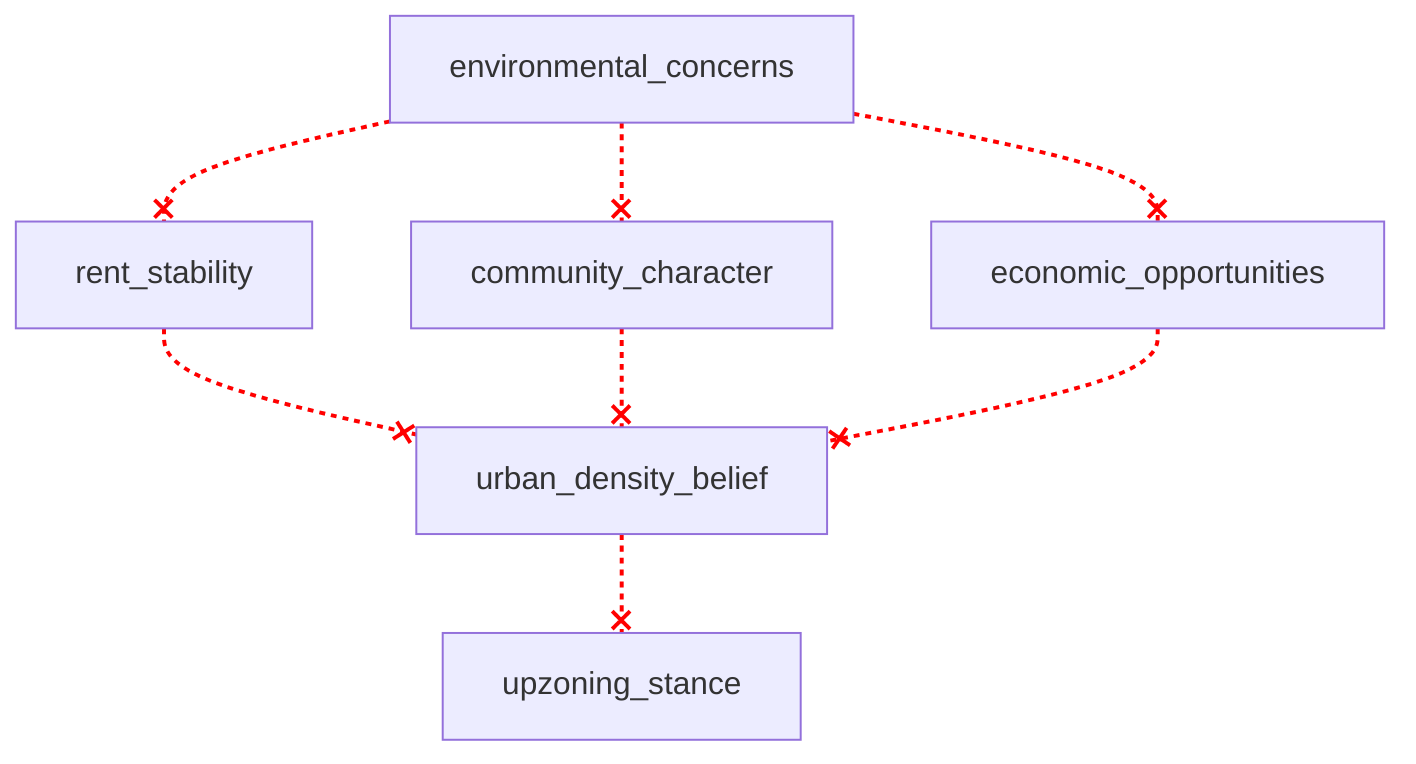 flowchart TD
    n1[environmental_concerns]
    n2[rent_stability]
    n3[community_character]
    n4[economic_opportunities]
    n5[urban_density_belief]
    n6[upzoning_stance]
    
    n1 --x n2
    n1 --x n3
    n1 --x n4
    n2 --x n5
    n3 --x n5
    n4 --x n5
    n5 --x n6
    
    linkStyle 0 stroke:#FF0000,stroke-dasharray:3,stroke-width:2px
    linkStyle 1 stroke:#FF0000,stroke-dasharray:3,stroke-width:2px
    linkStyle 2 stroke:#FF0000,stroke-dasharray:3,stroke-width:2px
    linkStyle 3 stroke:#FF0000,stroke-dasharray:3,stroke-width:2px
    linkStyle 4 stroke:#FF0000,stroke-dasharray:3,stroke-width:2px
    linkStyle 5 stroke:#FF0000,stroke-dasharray:3,stroke-width:2px
    linkStyle 6 stroke:#FF0000,stroke-dasharray:3,stroke-width:2px